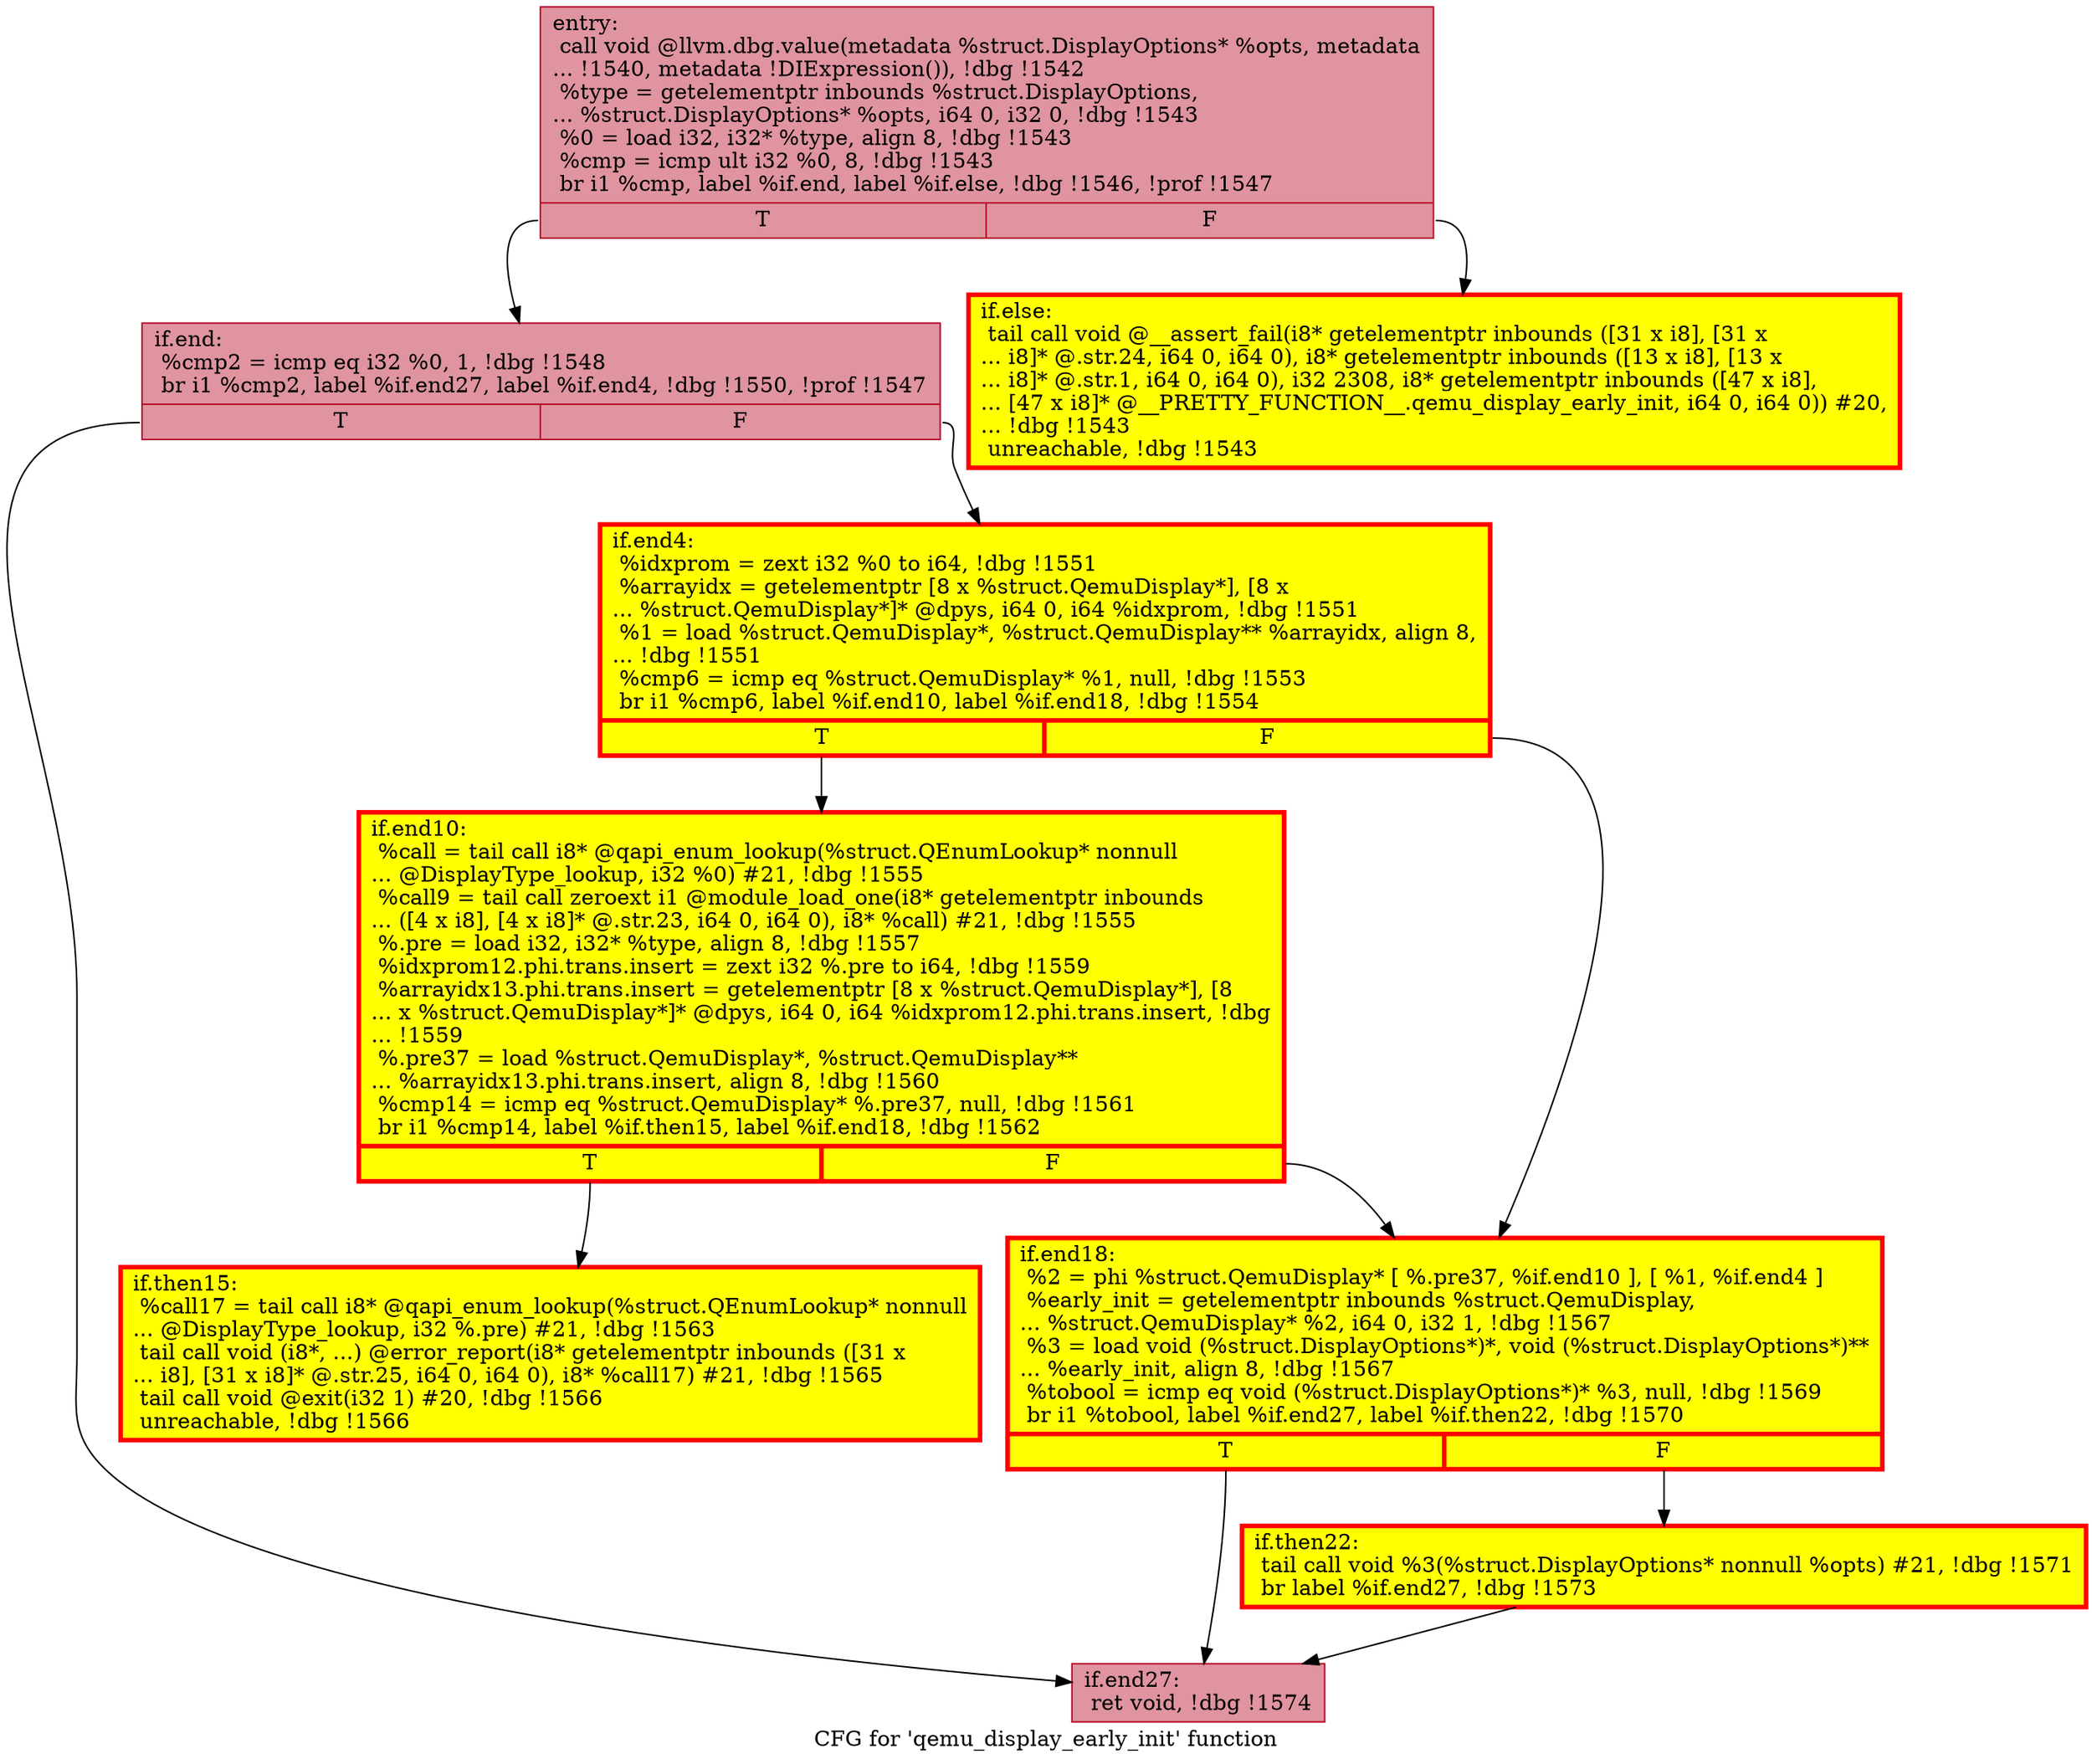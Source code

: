 digraph "CFG for 'qemu_display_early_init' function" {
	label="CFG for 'qemu_display_early_init' function";

	Node0x564187a650a0 [shape=record,color="#b70d28ff", style=filled, fillcolor="#b70d2870",label="{entry:\l  call void @llvm.dbg.value(metadata %struct.DisplayOptions* %opts, metadata\l... !1540, metadata !DIExpression()), !dbg !1542\l  %type = getelementptr inbounds %struct.DisplayOptions,\l... %struct.DisplayOptions* %opts, i64 0, i32 0, !dbg !1543\l  %0 = load i32, i32* %type, align 8, !dbg !1543\l  %cmp = icmp ult i32 %0, 8, !dbg !1543\l  br i1 %cmp, label %if.end, label %if.else, !dbg !1546, !prof !1547\l|{<s0>T|<s1>F}}"];
	Node0x564187a650a0:s0 -> Node0x564187ee9b70;
	Node0x564187a650a0:s1 -> Node0x564187ee9400;
	Node0x564187ee9400 [shape=record,penwidth=3.0, style="filled", color="red", fillcolor="yellow",label="{if.else:                                          \l  tail call void @__assert_fail(i8* getelementptr inbounds ([31 x i8], [31 x\l... i8]* @.str.24, i64 0, i64 0), i8* getelementptr inbounds ([13 x i8], [13 x\l... i8]* @.str.1, i64 0, i64 0), i32 2308, i8* getelementptr inbounds ([47 x i8],\l... [47 x i8]* @__PRETTY_FUNCTION__.qemu_display_early_init, i64 0, i64 0)) #20,\l... !dbg !1543\l  unreachable, !dbg !1543\l}"];
	Node0x564187ee9b70 [shape=record,color="#b70d28ff", style=filled, fillcolor="#b70d2870",label="{if.end:                                           \l  %cmp2 = icmp eq i32 %0, 1, !dbg !1548\l  br i1 %cmp2, label %if.end27, label %if.end4, !dbg !1550, !prof !1547\l|{<s0>T|<s1>F}}"];
	Node0x564187ee9b70:s0 -> Node0x564187eeef50;
	Node0x564187ee9b70:s1 -> Node0x564187eeb2e0;
	Node0x564187eeb2e0 [shape=record,penwidth=3.0, style="filled", color="red", fillcolor="yellow",label="{if.end4:                                          \l  %idxprom = zext i32 %0 to i64, !dbg !1551\l  %arrayidx = getelementptr [8 x %struct.QemuDisplay*], [8 x\l... %struct.QemuDisplay*]* @dpys, i64 0, i64 %idxprom, !dbg !1551\l  %1 = load %struct.QemuDisplay*, %struct.QemuDisplay** %arrayidx, align 8,\l... !dbg !1551\l  %cmp6 = icmp eq %struct.QemuDisplay* %1, null, !dbg !1553\l  br i1 %cmp6, label %if.end10, label %if.end18, !dbg !1554\l|{<s0>T|<s1>F}}"];
	Node0x564187eeb2e0:s0 -> Node0x564187eebad0;
	Node0x564187eeb2e0:s1 -> Node0x564187eec770;
	Node0x564187eebad0 [shape=record,penwidth=3.0, style="filled", color="red", fillcolor="yellow",label="{if.end10:                                         \l  %call = tail call i8* @qapi_enum_lookup(%struct.QEnumLookup* nonnull\l... @DisplayType_lookup, i32 %0) #21, !dbg !1555\l  %call9 = tail call zeroext i1 @module_load_one(i8* getelementptr inbounds\l... ([4 x i8], [4 x i8]* @.str.23, i64 0, i64 0), i8* %call) #21, !dbg !1555\l  %.pre = load i32, i32* %type, align 8, !dbg !1557\l  %idxprom12.phi.trans.insert = zext i32 %.pre to i64, !dbg !1559\l  %arrayidx13.phi.trans.insert = getelementptr [8 x %struct.QemuDisplay*], [8\l... x %struct.QemuDisplay*]* @dpys, i64 0, i64 %idxprom12.phi.trans.insert, !dbg\l... !1559\l  %.pre37 = load %struct.QemuDisplay*, %struct.QemuDisplay**\l... %arrayidx13.phi.trans.insert, align 8, !dbg !1560\l  %cmp14 = icmp eq %struct.QemuDisplay* %.pre37, null, !dbg !1561\l  br i1 %cmp14, label %if.then15, label %if.end18, !dbg !1562\l|{<s0>T|<s1>F}}"];
	Node0x564187eebad0:s0 -> Node0x564187eec720;
	Node0x564187eebad0:s1 -> Node0x564187eec770;
	Node0x564187eec720 [shape=record,penwidth=3.0, style="filled", color="red", fillcolor="yellow",label="{if.then15:                                        \l  %call17 = tail call i8* @qapi_enum_lookup(%struct.QEnumLookup* nonnull\l... @DisplayType_lookup, i32 %.pre) #21, !dbg !1563\l  tail call void (i8*, ...) @error_report(i8* getelementptr inbounds ([31 x\l... i8], [31 x i8]* @.str.25, i64 0, i64 0), i8* %call17) #21, !dbg !1565\l  tail call void @exit(i32 1) #20, !dbg !1566\l  unreachable, !dbg !1566\l}"];
	Node0x564187eec770 [shape=record,penwidth=3.0, style="filled", color="red", fillcolor="yellow",label="{if.end18:                                         \l  %2 = phi %struct.QemuDisplay* [ %.pre37, %if.end10 ], [ %1, %if.end4 ]\l  %early_init = getelementptr inbounds %struct.QemuDisplay,\l... %struct.QemuDisplay* %2, i64 0, i32 1, !dbg !1567\l  %3 = load void (%struct.DisplayOptions*)*, void (%struct.DisplayOptions*)**\l... %early_init, align 8, !dbg !1567\l  %tobool = icmp eq void (%struct.DisplayOptions*)* %3, null, !dbg !1569\l  br i1 %tobool, label %if.end27, label %if.then22, !dbg !1570\l|{<s0>T|<s1>F}}"];
	Node0x564187eec770:s0 -> Node0x564187eeef50;
	Node0x564187eec770:s1 -> Node0x564187eeef00;
	Node0x564187eeef00 [shape=record,penwidth=3.0, style="filled", color="red", fillcolor="yellow",label="{if.then22:                                        \l  tail call void %3(%struct.DisplayOptions* nonnull %opts) #21, !dbg !1571\l  br label %if.end27, !dbg !1573\l}"];
	Node0x564187eeef00 -> Node0x564187eeef50;
	Node0x564187eeef50 [shape=record,color="#b70d28ff", style=filled, fillcolor="#b70d2870",label="{if.end27:                                         \l  ret void, !dbg !1574\l}"];
}
